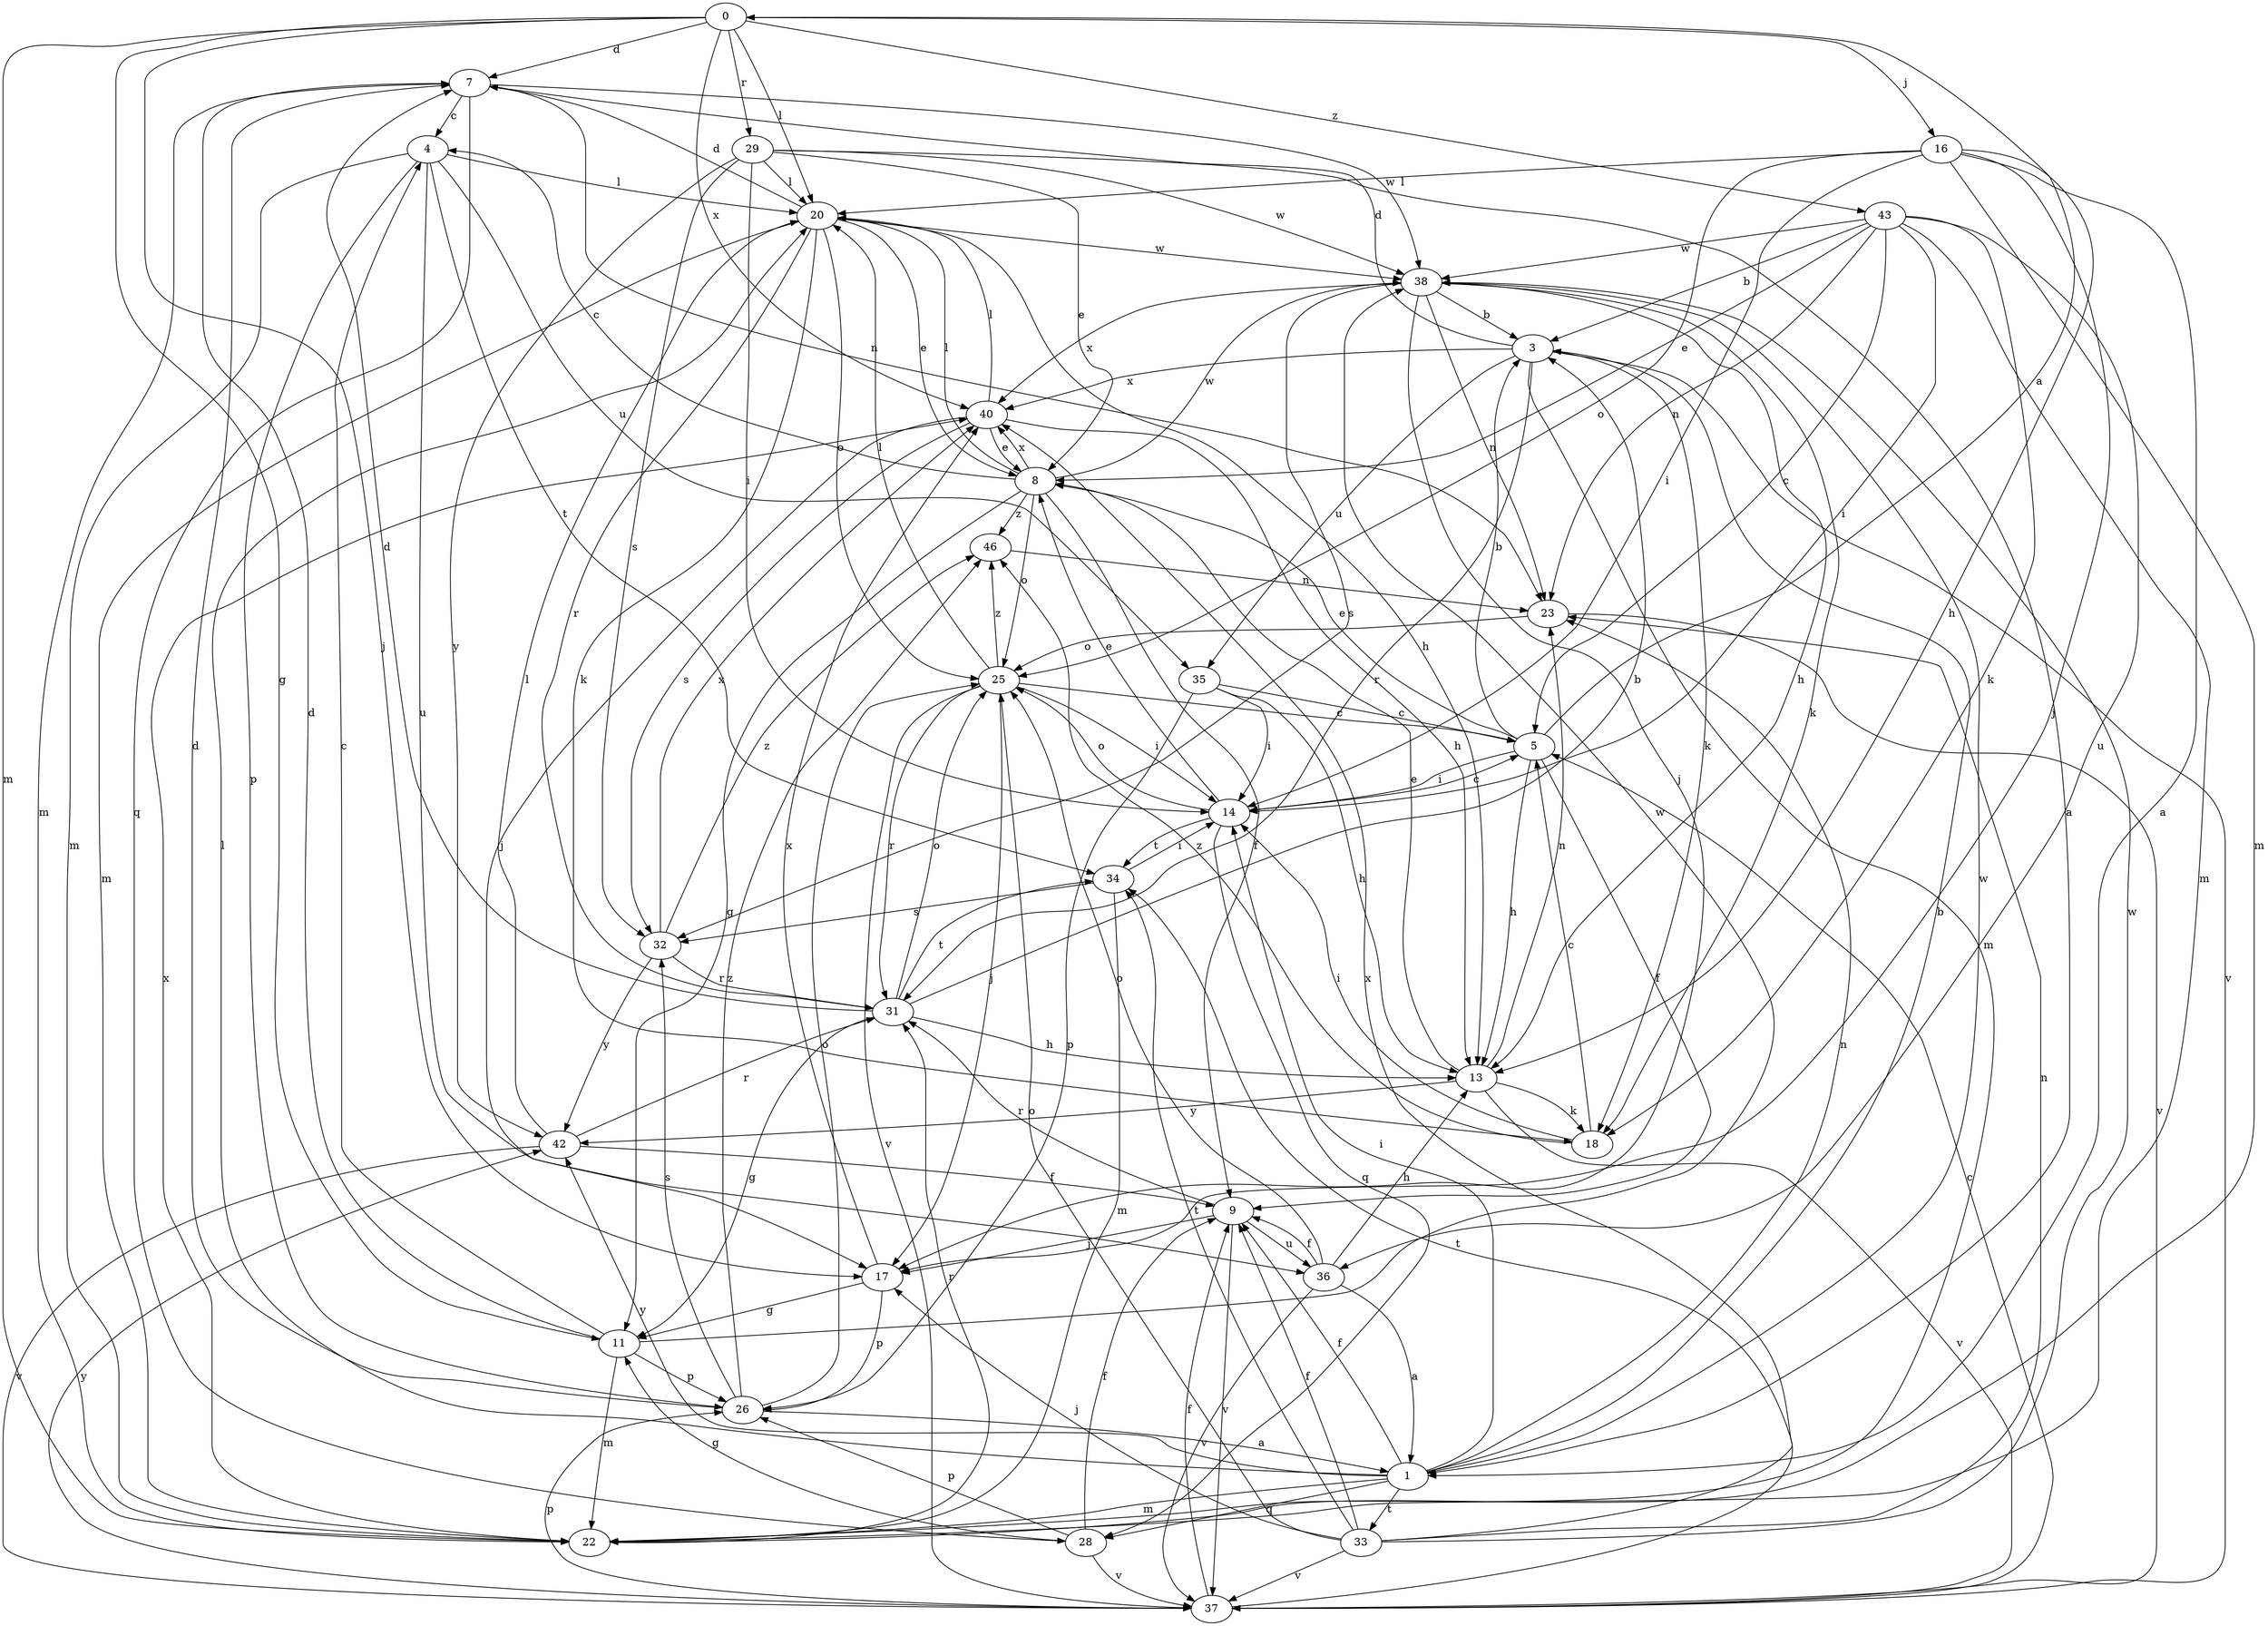 strict digraph  {
0;
1;
3;
4;
5;
7;
8;
9;
11;
13;
14;
16;
17;
18;
20;
22;
23;
25;
26;
28;
29;
31;
32;
33;
34;
35;
36;
37;
38;
40;
42;
43;
46;
0 -> 7  [label=d];
0 -> 11  [label=g];
0 -> 16  [label=j];
0 -> 17  [label=j];
0 -> 20  [label=l];
0 -> 22  [label=m];
0 -> 29  [label=r];
0 -> 40  [label=x];
0 -> 43  [label=z];
1 -> 3  [label=b];
1 -> 9  [label=f];
1 -> 14  [label=i];
1 -> 20  [label=l];
1 -> 22  [label=m];
1 -> 23  [label=n];
1 -> 28  [label=q];
1 -> 33  [label=t];
1 -> 38  [label=w];
1 -> 42  [label=y];
3 -> 7  [label=d];
3 -> 18  [label=k];
3 -> 22  [label=m];
3 -> 31  [label=r];
3 -> 35  [label=u];
3 -> 37  [label=v];
3 -> 40  [label=x];
4 -> 20  [label=l];
4 -> 22  [label=m];
4 -> 26  [label=p];
4 -> 34  [label=t];
4 -> 35  [label=u];
4 -> 36  [label=u];
5 -> 0  [label=a];
5 -> 3  [label=b];
5 -> 8  [label=e];
5 -> 9  [label=f];
5 -> 13  [label=h];
5 -> 14  [label=i];
7 -> 4  [label=c];
7 -> 22  [label=m];
7 -> 23  [label=n];
7 -> 28  [label=q];
7 -> 38  [label=w];
8 -> 4  [label=c];
8 -> 9  [label=f];
8 -> 11  [label=g];
8 -> 20  [label=l];
8 -> 25  [label=o];
8 -> 38  [label=w];
8 -> 40  [label=x];
8 -> 46  [label=z];
9 -> 17  [label=j];
9 -> 31  [label=r];
9 -> 36  [label=u];
9 -> 37  [label=v];
11 -> 4  [label=c];
11 -> 7  [label=d];
11 -> 22  [label=m];
11 -> 26  [label=p];
11 -> 38  [label=w];
13 -> 8  [label=e];
13 -> 18  [label=k];
13 -> 23  [label=n];
13 -> 37  [label=v];
13 -> 42  [label=y];
14 -> 5  [label=c];
14 -> 8  [label=e];
14 -> 25  [label=o];
14 -> 28  [label=q];
14 -> 34  [label=t];
16 -> 1  [label=a];
16 -> 13  [label=h];
16 -> 14  [label=i];
16 -> 17  [label=j];
16 -> 20  [label=l];
16 -> 22  [label=m];
16 -> 25  [label=o];
17 -> 11  [label=g];
17 -> 26  [label=p];
17 -> 40  [label=x];
18 -> 5  [label=c];
18 -> 14  [label=i];
18 -> 46  [label=z];
20 -> 7  [label=d];
20 -> 8  [label=e];
20 -> 13  [label=h];
20 -> 18  [label=k];
20 -> 22  [label=m];
20 -> 25  [label=o];
20 -> 31  [label=r];
20 -> 38  [label=w];
22 -> 31  [label=r];
22 -> 40  [label=x];
23 -> 25  [label=o];
23 -> 37  [label=v];
25 -> 5  [label=c];
25 -> 14  [label=i];
25 -> 17  [label=j];
25 -> 20  [label=l];
25 -> 31  [label=r];
25 -> 37  [label=v];
25 -> 46  [label=z];
26 -> 1  [label=a];
26 -> 7  [label=d];
26 -> 25  [label=o];
26 -> 32  [label=s];
26 -> 46  [label=z];
28 -> 9  [label=f];
28 -> 11  [label=g];
28 -> 26  [label=p];
28 -> 37  [label=v];
29 -> 1  [label=a];
29 -> 8  [label=e];
29 -> 14  [label=i];
29 -> 20  [label=l];
29 -> 32  [label=s];
29 -> 38  [label=w];
29 -> 42  [label=y];
31 -> 3  [label=b];
31 -> 7  [label=d];
31 -> 11  [label=g];
31 -> 13  [label=h];
31 -> 25  [label=o];
31 -> 34  [label=t];
32 -> 31  [label=r];
32 -> 40  [label=x];
32 -> 42  [label=y];
32 -> 46  [label=z];
33 -> 9  [label=f];
33 -> 17  [label=j];
33 -> 23  [label=n];
33 -> 25  [label=o];
33 -> 34  [label=t];
33 -> 37  [label=v];
33 -> 38  [label=w];
33 -> 40  [label=x];
34 -> 14  [label=i];
34 -> 22  [label=m];
34 -> 32  [label=s];
35 -> 5  [label=c];
35 -> 13  [label=h];
35 -> 14  [label=i];
35 -> 26  [label=p];
36 -> 1  [label=a];
36 -> 9  [label=f];
36 -> 13  [label=h];
36 -> 25  [label=o];
36 -> 37  [label=v];
37 -> 5  [label=c];
37 -> 9  [label=f];
37 -> 26  [label=p];
37 -> 34  [label=t];
37 -> 42  [label=y];
38 -> 3  [label=b];
38 -> 13  [label=h];
38 -> 17  [label=j];
38 -> 18  [label=k];
38 -> 23  [label=n];
38 -> 32  [label=s];
38 -> 40  [label=x];
40 -> 8  [label=e];
40 -> 13  [label=h];
40 -> 17  [label=j];
40 -> 20  [label=l];
40 -> 32  [label=s];
42 -> 9  [label=f];
42 -> 20  [label=l];
42 -> 31  [label=r];
42 -> 37  [label=v];
43 -> 3  [label=b];
43 -> 5  [label=c];
43 -> 8  [label=e];
43 -> 14  [label=i];
43 -> 18  [label=k];
43 -> 22  [label=m];
43 -> 23  [label=n];
43 -> 36  [label=u];
43 -> 38  [label=w];
46 -> 23  [label=n];
}

